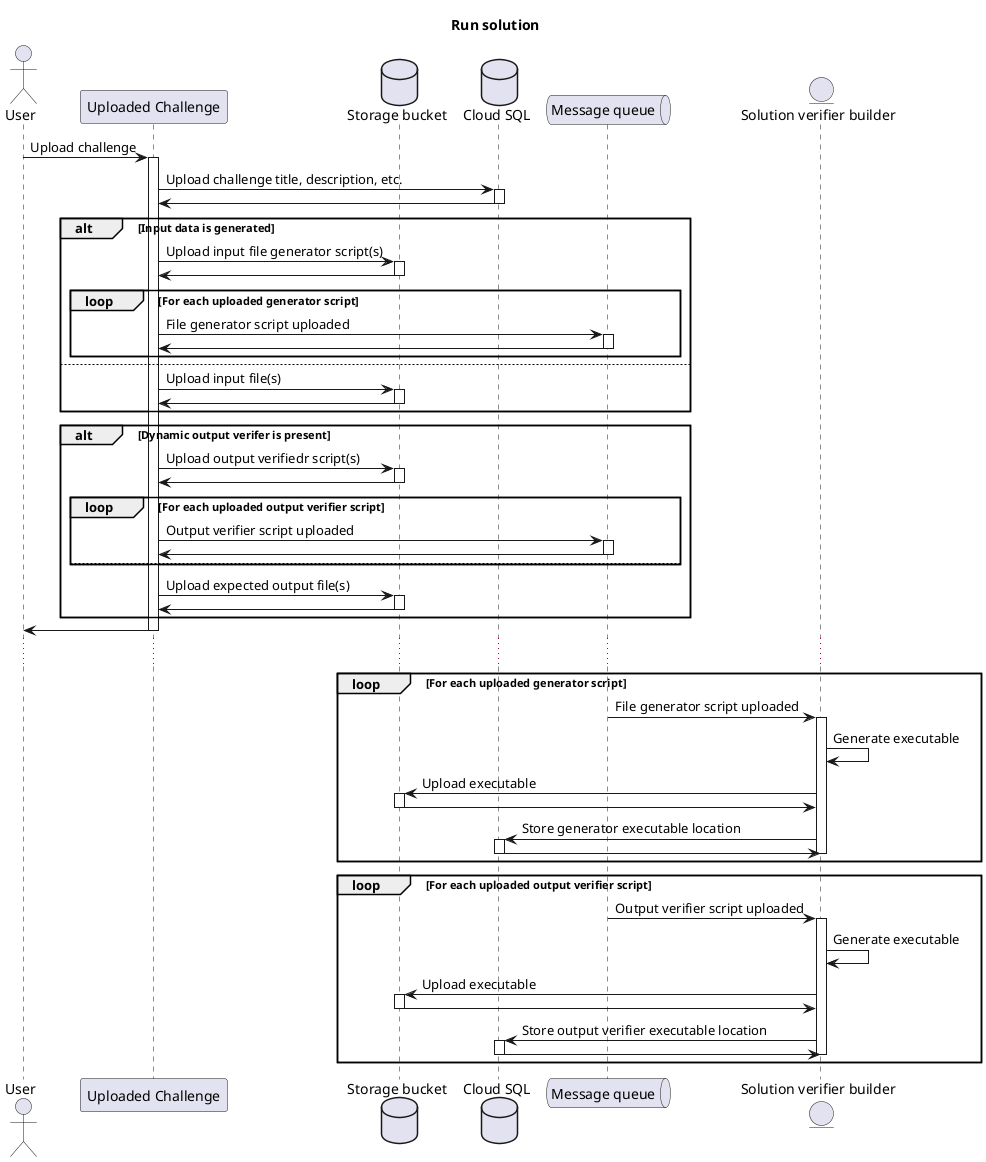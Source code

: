 @startuml Run solution
title Run solution

actor "User" as user
participant "Uploaded Challenge" as challenge
database "Storage bucket" as bucket
database "Cloud SQL" as sql
queue "Message queue" as mq
entity "Solution verifier builder" as builder

user -> challenge ++: Upload challenge
challenge -> sql ++: Upload challenge title, description, etc.
sql -> challenge --

alt Input data is generated
challenge -> bucket ++: Upload input file generator script(s)
bucket -> challenge --
loop For each uploaded generator script
challenge -> mq ++: File generator script uploaded
mq -> challenge --
end
else
challenge -> bucket ++: Upload input file(s)
bucket -> challenge --
end

alt Dynamic output verifer is present
challenge -> bucket ++: Upload output verifiedr script(s)
bucket -> challenge --
loop For each uploaded output verifier script
challenge -> mq ++: Output verifier script uploaded
mq -> challenge --
else
end
challenge -> bucket ++: Upload expected output file(s)
bucket -> challenge --
end

challenge -> user --

...

loop For each uploaded generator script
mq -> builder ++: File generator script uploaded
builder -> builder : Generate executable
builder -> bucket ++: Upload executable
bucket -> builder --
builder -> sql ++: Store generator executable location
sql -> builder --
deactivate builder
end

loop For each uploaded output verifier script
mq -> builder ++: Output verifier script uploaded
builder -> builder : Generate executable
builder -> bucket ++: Upload executable
bucket -> builder --
builder -> sql ++: Store output verifier executable location
sql -> builder --
deactivate builder
end

@enduml